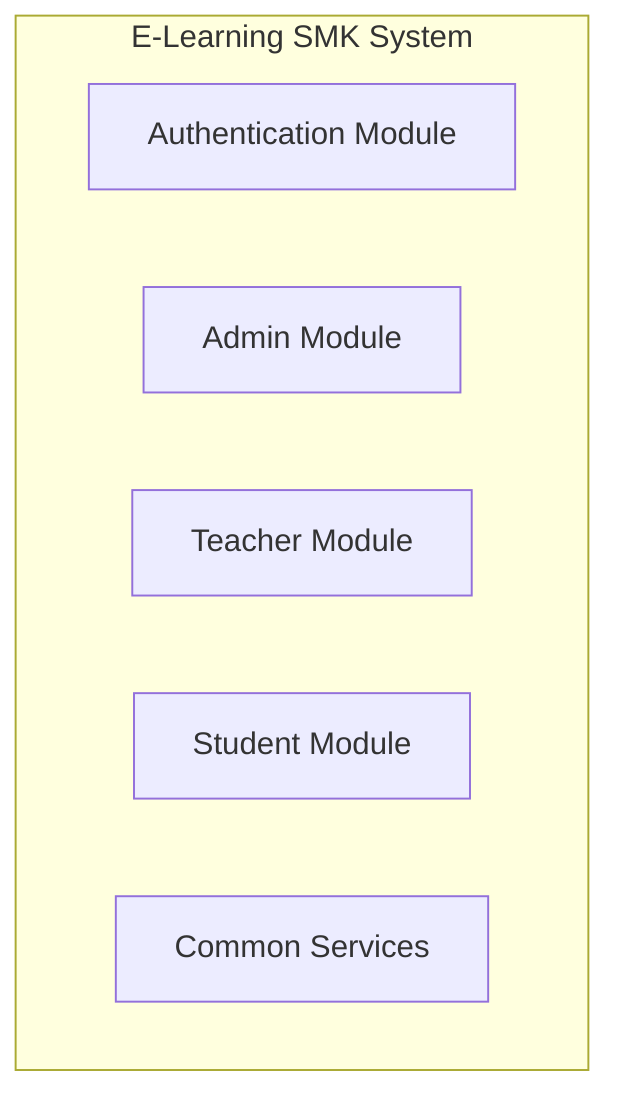 graph TD
subgraph "E-Learning SMK System"
Auth[Authentication Module]
Admin[Admin Module]
Guru[Teacher Module]
Siswa[Student Module]
Common[Common Services]
end